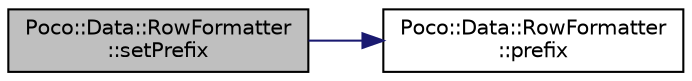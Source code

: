 digraph "Poco::Data::RowFormatter::setPrefix"
{
 // LATEX_PDF_SIZE
  edge [fontname="Helvetica",fontsize="10",labelfontname="Helvetica",labelfontsize="10"];
  node [fontname="Helvetica",fontsize="10",shape=record];
  rankdir="LR";
  Node1 [label="Poco::Data::RowFormatter\l::setPrefix",height=0.2,width=0.4,color="black", fillcolor="grey75", style="filled", fontcolor="black",tooltip="Sets the fromatter mode."];
  Node1 -> Node2 [color="midnightblue",fontsize="10",style="solid"];
  Node2 [label="Poco::Data::RowFormatter\l::prefix",height=0.2,width=0.4,color="black", fillcolor="white", style="filled",URL="$classPoco_1_1Data_1_1RowFormatter.html#a25ecd7808ecda393a118d55f80dfdc6b",tooltip="Sets total row count."];
}
